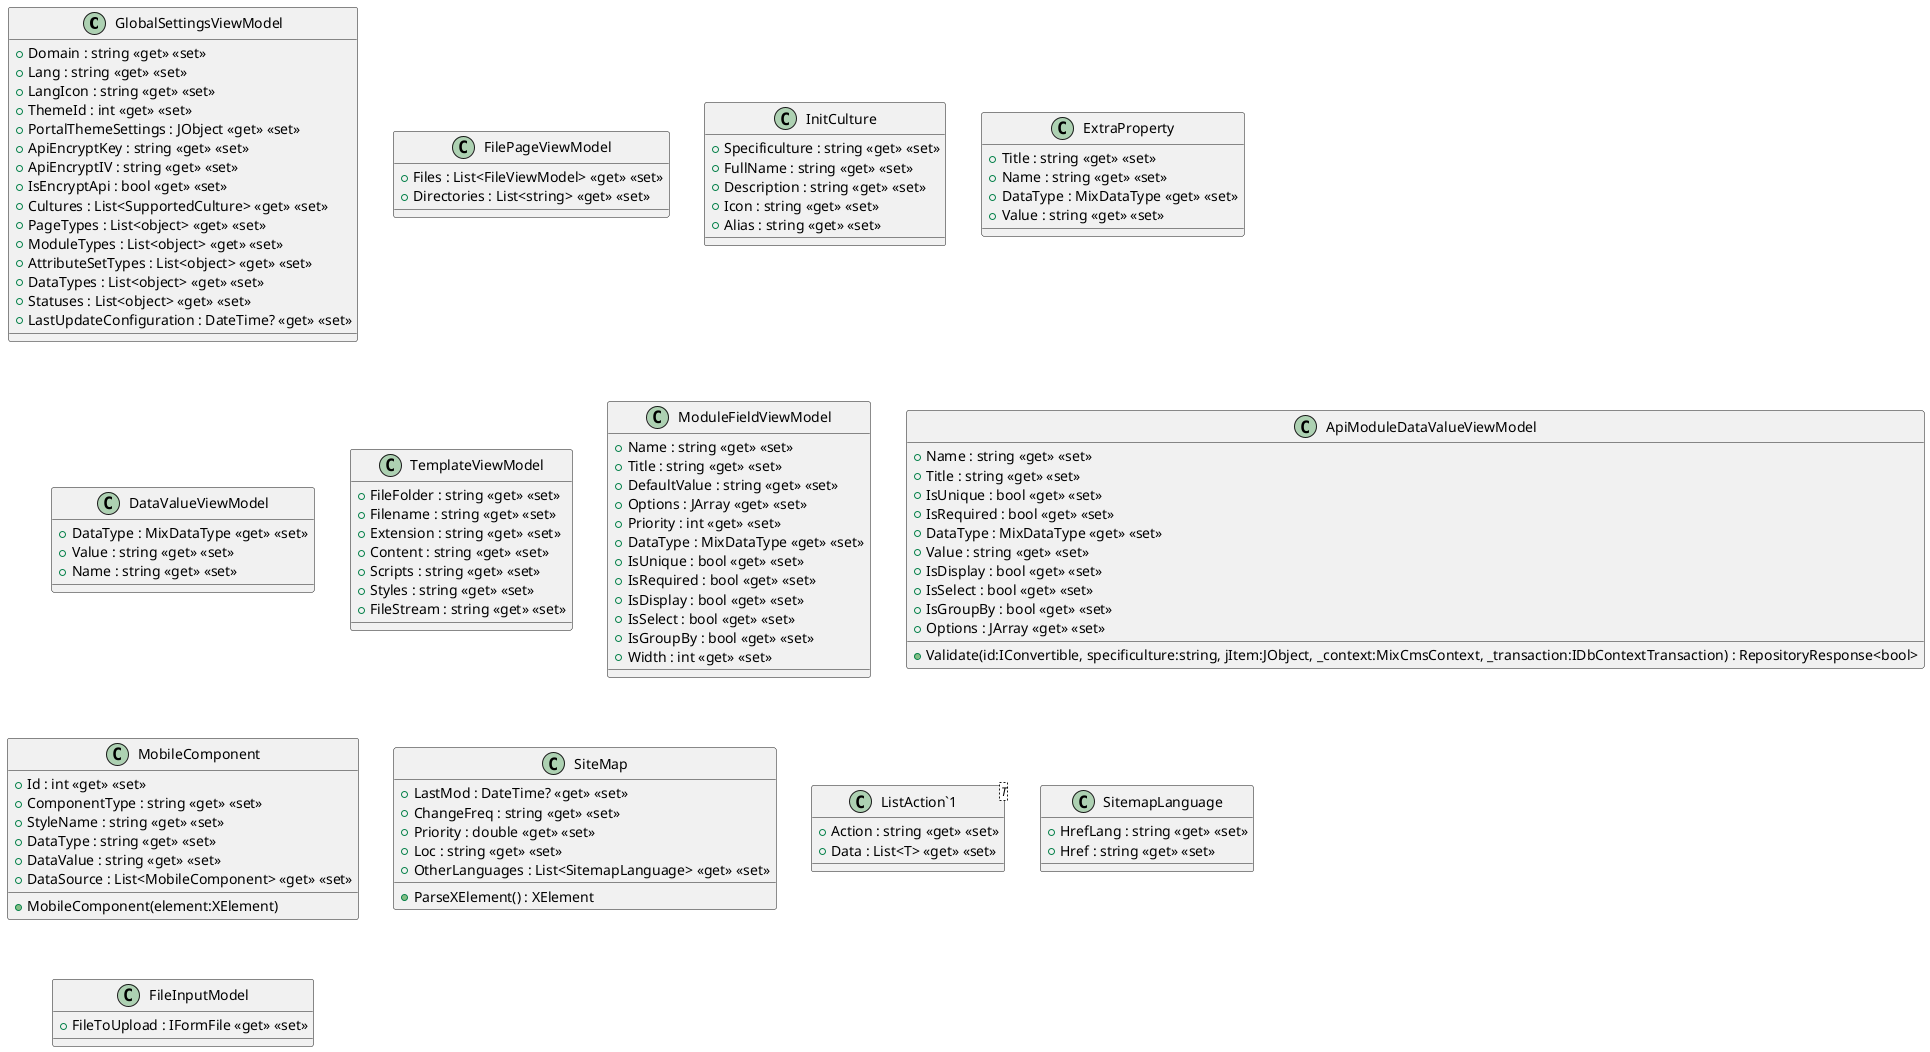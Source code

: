 @startuml
class GlobalSettingsViewModel {
    + Domain : string <<get>> <<set>>
    + Lang : string <<get>> <<set>>
    + LangIcon : string <<get>> <<set>>
    + ThemeId : int <<get>> <<set>>
    + PortalThemeSettings : JObject <<get>> <<set>>
    + ApiEncryptKey : string <<get>> <<set>>
    + ApiEncryptIV : string <<get>> <<set>>
    + IsEncryptApi : bool <<get>> <<set>>
    + Cultures : List<SupportedCulture> <<get>> <<set>>
    + PageTypes : List<object> <<get>> <<set>>
    + ModuleTypes : List<object> <<get>> <<set>>
    + AttributeSetTypes : List<object> <<get>> <<set>>
    + DataTypes : List<object> <<get>> <<set>>
    + Statuses : List<object> <<get>> <<set>>
    + LastUpdateConfiguration : DateTime? <<get>> <<set>>
}
class FilePageViewModel {
    + Files : List<FileViewModel> <<get>> <<set>>
    + Directories : List<string> <<get>> <<set>>
}
class InitCulture {
    + Specificulture : string <<get>> <<set>>
    + FullName : string <<get>> <<set>>
    + Description : string <<get>> <<set>>
    + Icon : string <<get>> <<set>>
    + Alias : string <<get>> <<set>>
}
class ExtraProperty {
    + Title : string <<get>> <<set>>
    + Name : string <<get>> <<set>>
    + DataType : MixDataType <<get>> <<set>>
    + Value : string <<get>> <<set>>
}
class DataValueViewModel {
    + DataType : MixDataType <<get>> <<set>>
    + Value : string <<get>> <<set>>
    + Name : string <<get>> <<set>>
}
class TemplateViewModel {
    + FileFolder : string <<get>> <<set>>
    + Filename : string <<get>> <<set>>
    + Extension : string <<get>> <<set>>
    + Content : string <<get>> <<set>>
    + Scripts : string <<get>> <<set>>
    + Styles : string <<get>> <<set>>
    + FileStream : string <<get>> <<set>>
}
class ModuleFieldViewModel {
    + Name : string <<get>> <<set>>
    + Title : string <<get>> <<set>>
    + DefaultValue : string <<get>> <<set>>
    + Options : JArray <<get>> <<set>>
    + Priority : int <<get>> <<set>>
    + DataType : MixDataType <<get>> <<set>>
    + IsUnique : bool <<get>> <<set>>
    + IsRequired : bool <<get>> <<set>>
    + IsDisplay : bool <<get>> <<set>>
    + IsSelect : bool <<get>> <<set>>
    + IsGroupBy : bool <<get>> <<set>>
    + Width : int <<get>> <<set>>
}
class ApiModuleDataValueViewModel {
    + Name : string <<get>> <<set>>
    + Title : string <<get>> <<set>>
    + IsUnique : bool <<get>> <<set>>
    + IsRequired : bool <<get>> <<set>>
    + DataType : MixDataType <<get>> <<set>>
    + Value : string <<get>> <<set>>
    + IsDisplay : bool <<get>> <<set>>
    + IsSelect : bool <<get>> <<set>>
    + IsGroupBy : bool <<get>> <<set>>
    + Options : JArray <<get>> <<set>>
    + Validate(id:IConvertible, specificulture:string, jItem:JObject, _context:MixCmsContext, _transaction:IDbContextTransaction) : RepositoryResponse<bool>
}
class MobileComponent {
    + Id : int <<get>> <<set>>
    + ComponentType : string <<get>> <<set>>
    + StyleName : string <<get>> <<set>>
    + DataType : string <<get>> <<set>>
    + DataValue : string <<get>> <<set>>
    + DataSource : List<MobileComponent> <<get>> <<set>>
    + MobileComponent(element:XElement)
}
class SiteMap {
    + LastMod : DateTime? <<get>> <<set>>
    + ChangeFreq : string <<get>> <<set>>
    + Priority : double <<get>> <<set>>
    + Loc : string <<get>> <<set>>
    + OtherLanguages : List<SitemapLanguage> <<get>> <<set>>
    + ParseXElement() : XElement
}
class "ListAction`1"<T> {
    + Action : string <<get>> <<set>>
    + Data : List<T> <<get>> <<set>>
}
class SitemapLanguage {
    + HrefLang : string <<get>> <<set>>
    + Href : string <<get>> <<set>>
}
class FileInputModel {
    + FileToUpload : IFormFile <<get>> <<set>>
}
@enduml
